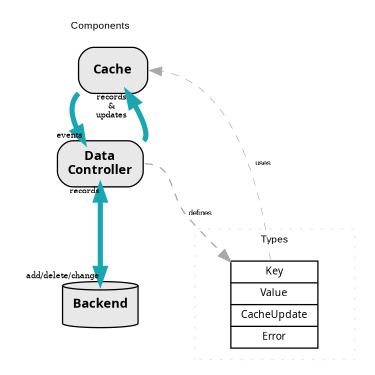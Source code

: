 digraph operations_diagram {
    size="2.5";
    ratio="fill";
    subgraph clusterTypes {
        style="dotted";
        color="#e8e8e8";
        fontname="Arial, Helvetica, sans-serif";
        fontsize=8;
        TypeList [shape="record", label="{Key | Value | CacheUpdate | Error }", fontname="American Typewriter", fontsize=8];
        label="Types";
    }
    subgraph clusterComponents {
        pencolor="#ffffff00";
        fontname="Arial, Helvetica, sans-serif";
        fontsize=8;
        edge [fontsize=6];
        // node [width=1.5, fixedsize="true"];
        node [shape="box", style="filled, rounded", fillcolor="#e8e8e8", fontname="American Typewriter Semibold", fontsize=10];
        // Nodes
        Cache [label="Cache"];
        DataController [label="Data\nController"];
        Backend [label="Backend", shape="cylinder"];
        // Edges
        Cache -> DataController [color="#18a7b2", penwidth=4, headlabel="events", tailport="sw", weight=1];
        DataController -> Cache [color="#18a7b2", penwidth=4, headlabel="records\n&\nupdates", tailport="ne"];
        DataController -> Backend [dir="both", color="#18a7b2", penwidth=4, taillabel="records", headlabel="add/delete/change"];
        // Footer
        label="Components";
    }
    DataController -> TypeList [label="defines", fontsize=6, fontname="Arial, Helvetica, sans-serif", weight=100, style="dashed", color="#a8a8a8", penwidth=1, tailport="e"];
    TypeList -> Cache [label="uses", fontsize=6, fontname="Arial, Helvetica, sans-serif", weight=1, style="dashed", color="#a8a8a8", penwidth=0.5, headport="e", weight=0];
}

